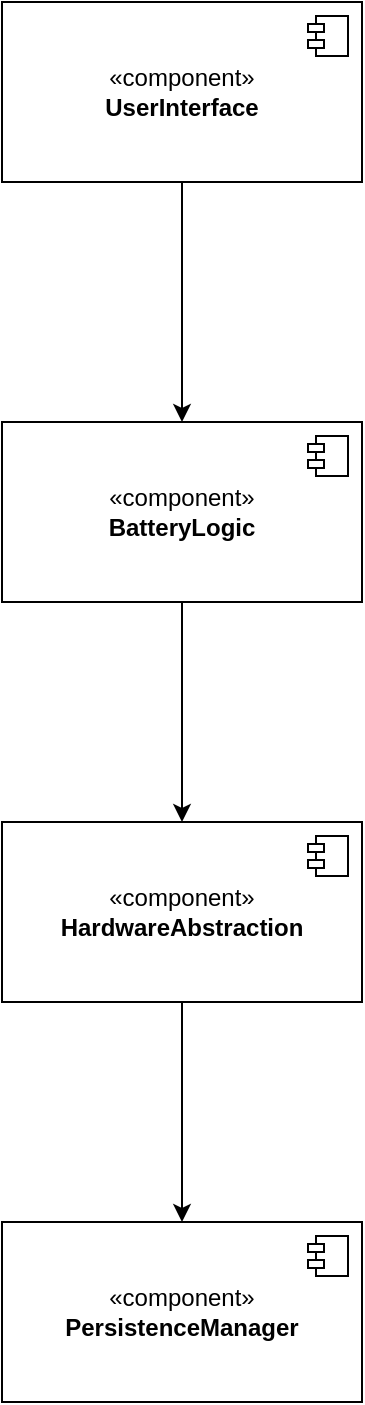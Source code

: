 <mxfile version="27.0.5">
  <diagram name="Seite-1" id="CNHYFlpuM_ymlVPDhtMx">
    <mxGraphModel dx="1426" dy="961" grid="1" gridSize="10" guides="1" tooltips="1" connect="1" arrows="1" fold="1" page="1" pageScale="1" pageWidth="827" pageHeight="1169" math="0" shadow="0">
      <root>
        <mxCell id="0" />
        <mxCell id="1" parent="0" />
        <mxCell id="Qaq5ykR761AZRbHCePPd-21" style="edgeStyle=orthogonalEdgeStyle;rounded=0;orthogonalLoop=1;jettySize=auto;html=1;exitX=0.5;exitY=1;exitDx=0;exitDy=0;entryX=0.5;entryY=0;entryDx=0;entryDy=0;" edge="1" parent="1" source="Qaq5ykR761AZRbHCePPd-1" target="Qaq5ykR761AZRbHCePPd-12">
          <mxGeometry relative="1" as="geometry" />
        </mxCell>
        <mxCell id="Qaq5ykR761AZRbHCePPd-1" value="«component»&lt;br&gt;&lt;b&gt;UserInterface&lt;/b&gt;" style="html=1;dropTarget=0;whiteSpace=wrap;" vertex="1" parent="1">
          <mxGeometry x="440" y="70" width="180" height="90" as="geometry" />
        </mxCell>
        <mxCell id="Qaq5ykR761AZRbHCePPd-2" value="" style="shape=module;jettyWidth=8;jettyHeight=4;" vertex="1" parent="Qaq5ykR761AZRbHCePPd-1">
          <mxGeometry x="1" width="20" height="20" relative="1" as="geometry">
            <mxPoint x="-27" y="7" as="offset" />
          </mxGeometry>
        </mxCell>
        <mxCell id="Qaq5ykR761AZRbHCePPd-22" style="edgeStyle=orthogonalEdgeStyle;rounded=0;orthogonalLoop=1;jettySize=auto;html=1;exitX=0.5;exitY=1;exitDx=0;exitDy=0;" edge="1" parent="1" source="Qaq5ykR761AZRbHCePPd-12" target="Qaq5ykR761AZRbHCePPd-14">
          <mxGeometry relative="1" as="geometry" />
        </mxCell>
        <mxCell id="Qaq5ykR761AZRbHCePPd-12" value="«component»&lt;br&gt;&lt;b&gt;BatteryLogic&lt;/b&gt;" style="html=1;dropTarget=0;whiteSpace=wrap;" vertex="1" parent="1">
          <mxGeometry x="440" y="280" width="180" height="90" as="geometry" />
        </mxCell>
        <mxCell id="Qaq5ykR761AZRbHCePPd-13" value="" style="shape=module;jettyWidth=8;jettyHeight=4;" vertex="1" parent="Qaq5ykR761AZRbHCePPd-12">
          <mxGeometry x="1" width="20" height="20" relative="1" as="geometry">
            <mxPoint x="-27" y="7" as="offset" />
          </mxGeometry>
        </mxCell>
        <mxCell id="Qaq5ykR761AZRbHCePPd-23" style="edgeStyle=orthogonalEdgeStyle;rounded=0;orthogonalLoop=1;jettySize=auto;html=1;exitX=0.5;exitY=1;exitDx=0;exitDy=0;" edge="1" parent="1" source="Qaq5ykR761AZRbHCePPd-14" target="Qaq5ykR761AZRbHCePPd-16">
          <mxGeometry relative="1" as="geometry" />
        </mxCell>
        <mxCell id="Qaq5ykR761AZRbHCePPd-14" value="«component»&lt;br&gt;&lt;b&gt;HardwareAbstraction&lt;/b&gt;&lt;span style=&quot;color: rgba(0, 0, 0, 0); font-family: monospace; font-size: 0px; text-align: start; text-wrap-mode: nowrap;&quot;&gt;%3CmxGraphModel%3E%3Croot%3E%3CmxCell%20id%3D%220%22%2F%3E%3CmxCell%20id%3D%221%22%20parent%3D%220%22%2F%3E%3CmxCell%20id%3D%222%22%20value%3D%22%C2%ABcomponent%C2%BB%26lt%3Bbr%26gt%3B%26lt%3Bb%26gt%3BUserInterface%26lt%3B%2Fb%26gt%3B%22%20style%3D%22html%3D1%3BdropTarget%3D0%3BwhiteSpace%3Dwrap%3B%22%20vertex%3D%221%22%20parent%3D%221%22%3E%3CmxGeometry%20x%3D%22520%22%20y%3D%22190%22%20width%3D%22180%22%20height%3D%2290%22%20as%3D%22geometry%22%2F%3E%3C%2FmxCell%3E%3CmxCell%20id%3D%223%22%20value%3D%22%22%20style%3D%22shape%3Dmodule%3BjettyWidth%3D8%3BjettyHeight%3D4%3B%22%20vertex%3D%221%22%20parent%3D%222%22%3E%3CmxGeometry%20x%3D%221%22%20width%3D%2220%22%20height%3D%2220%22%20relative%3D%221%22%20as%3D%22geometry%22%3E%3CmxPoint%20x%3D%22-27%22%20y%3D%227%22%20as%3D%22offset%22%2F%3E%3C%2FmxGeometry%3E%3C%2FmxCell%3E%3C%2Froot%3E%3C%2FmxGraphModel%3E&lt;/span&gt;" style="html=1;dropTarget=0;whiteSpace=wrap;" vertex="1" parent="1">
          <mxGeometry x="440" y="480" width="180" height="90" as="geometry" />
        </mxCell>
        <mxCell id="Qaq5ykR761AZRbHCePPd-15" value="" style="shape=module;jettyWidth=8;jettyHeight=4;" vertex="1" parent="Qaq5ykR761AZRbHCePPd-14">
          <mxGeometry x="1" width="20" height="20" relative="1" as="geometry">
            <mxPoint x="-27" y="7" as="offset" />
          </mxGeometry>
        </mxCell>
        <mxCell id="Qaq5ykR761AZRbHCePPd-16" value="«component»&lt;br&gt;&lt;b&gt;PersistenceManager&lt;/b&gt;" style="html=1;dropTarget=0;whiteSpace=wrap;" vertex="1" parent="1">
          <mxGeometry x="440" y="680" width="180" height="90" as="geometry" />
        </mxCell>
        <mxCell id="Qaq5ykR761AZRbHCePPd-17" value="" style="shape=module;jettyWidth=8;jettyHeight=4;" vertex="1" parent="Qaq5ykR761AZRbHCePPd-16">
          <mxGeometry x="1" width="20" height="20" relative="1" as="geometry">
            <mxPoint x="-27" y="7" as="offset" />
          </mxGeometry>
        </mxCell>
      </root>
    </mxGraphModel>
  </diagram>
</mxfile>
